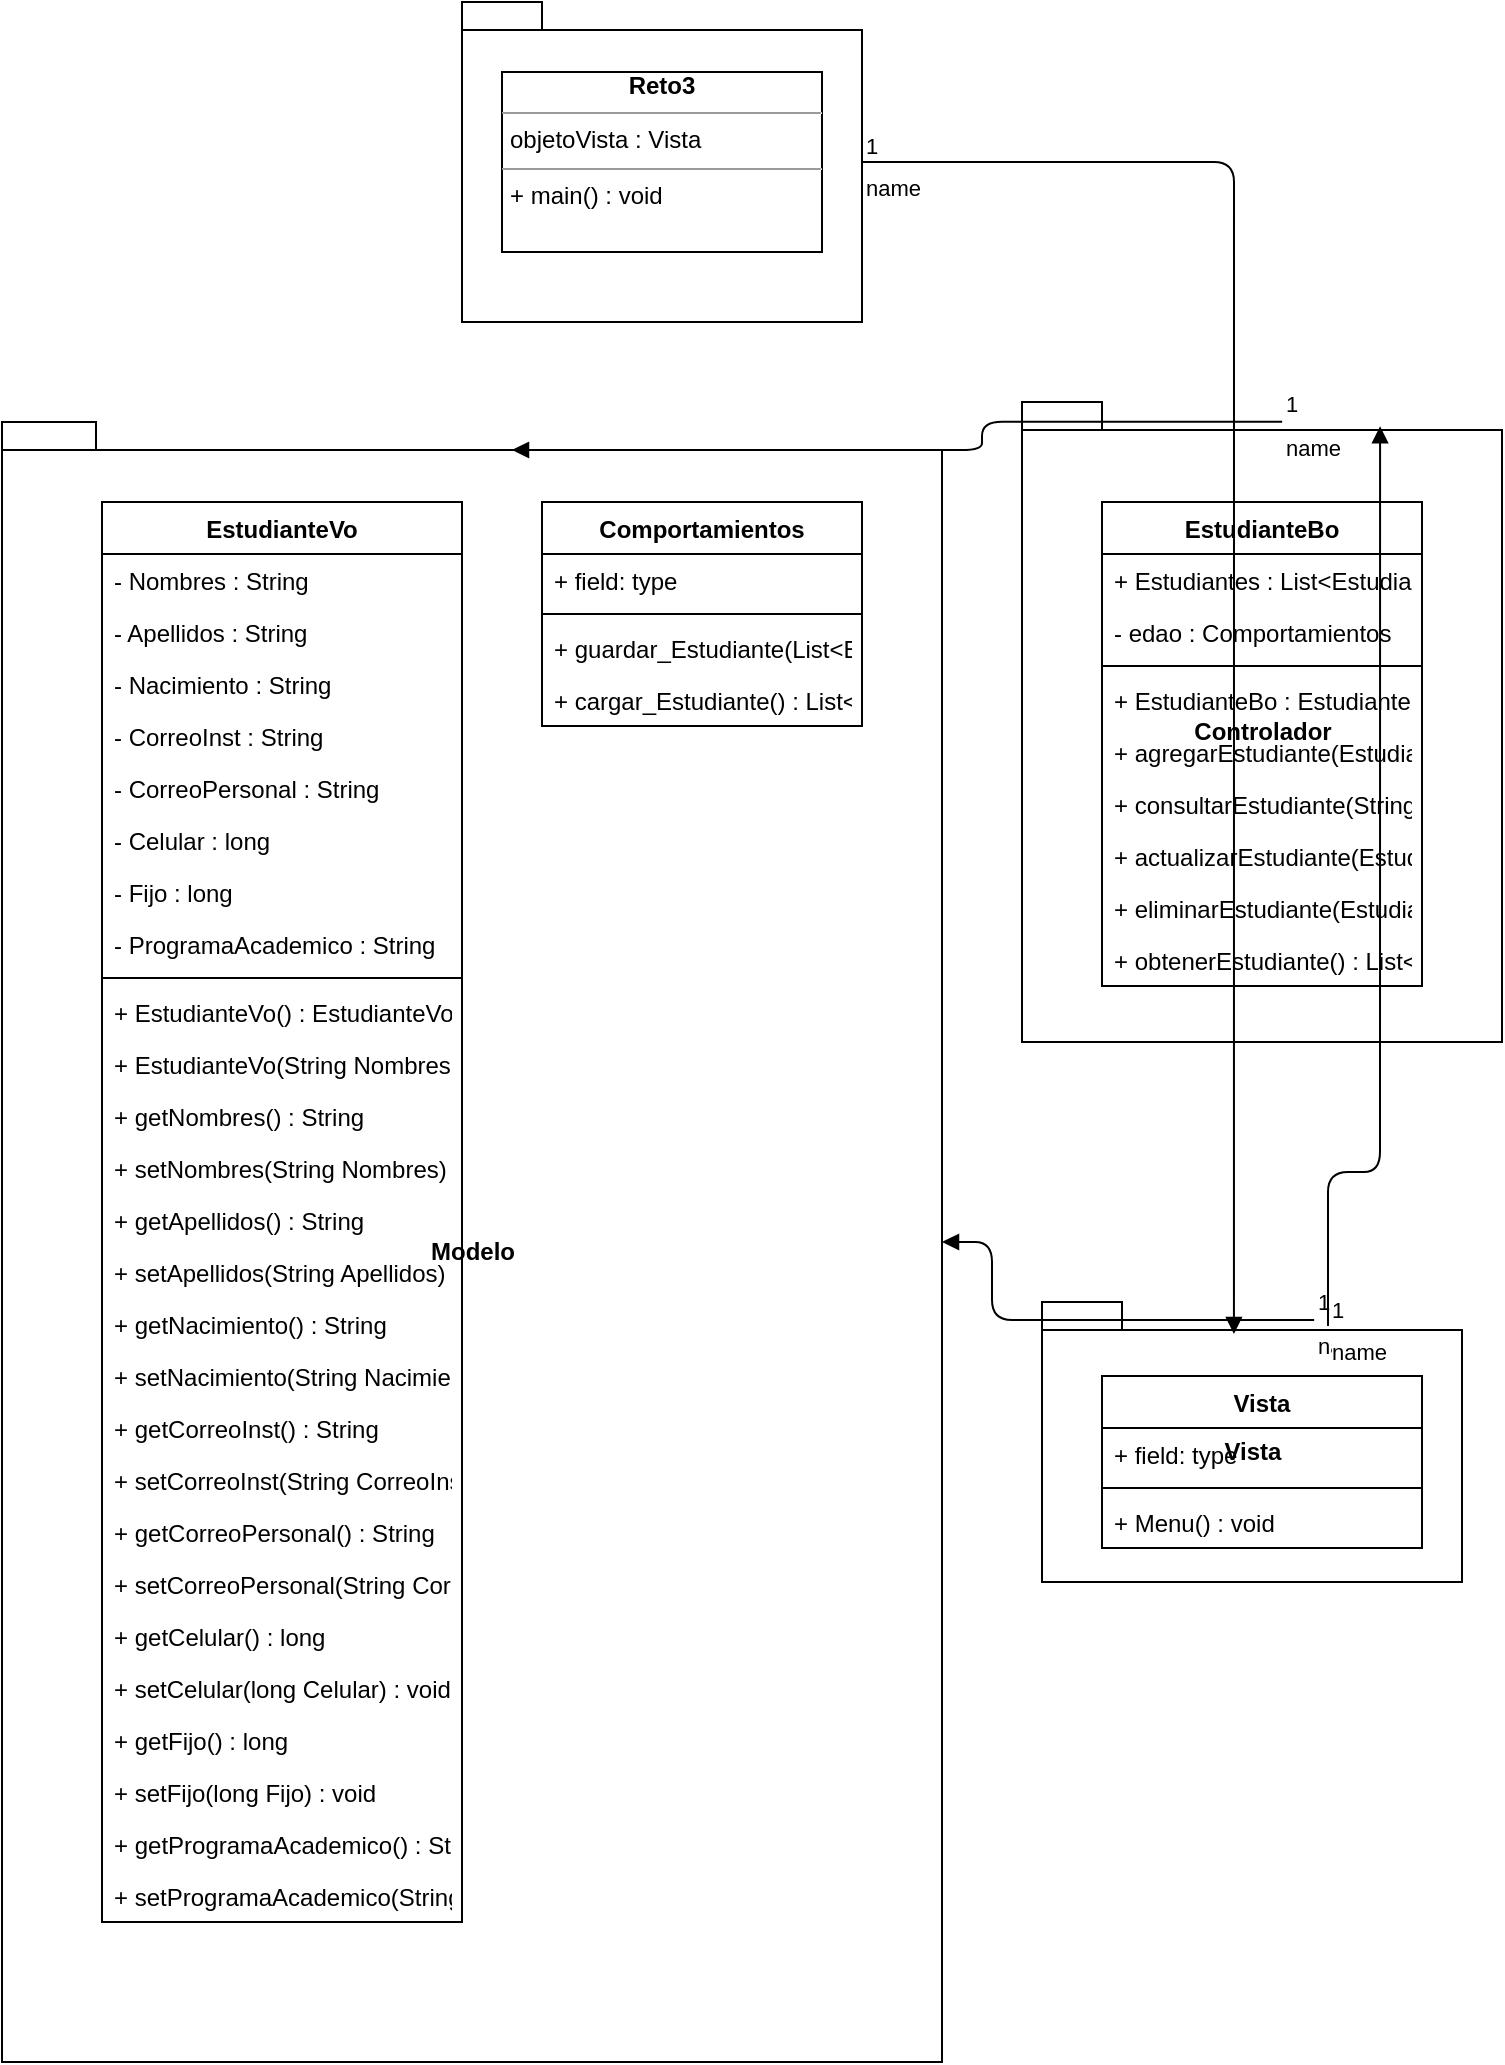 <mxfile version="14.9.2" type="device"><diagram id="2v7eHbk01Thkw6zSsm0x" name="Page-1"><mxGraphModel dx="1210" dy="636" grid="1" gridSize="10" guides="1" tooltips="1" connect="1" arrows="1" fold="1" page="1" pageScale="1" pageWidth="850" pageHeight="1100" math="0" shadow="0"><root><mxCell id="0"/><mxCell id="1" parent="0"/><mxCell id="TP8cKFtraz07zc_V6pTm-1" value="Reto3" style="shape=folder;fontStyle=1;spacingTop=10;tabWidth=40;tabHeight=14;tabPosition=left;html=1;" vertex="1" parent="1"><mxGeometry x="280" y="40" width="200" height="160" as="geometry"/></mxCell><mxCell id="TP8cKFtraz07zc_V6pTm-2" value="&lt;div align=&quot;center&quot;&gt;&lt;b&gt;Reto3&lt;/b&gt;&lt;/div&gt;&lt;hr size=&quot;1&quot;&gt;&lt;p style=&quot;margin: 0px ; margin-left: 4px&quot;&gt;objetoVista : Vista&lt;br&gt;&lt;/p&gt;&lt;hr size=&quot;1&quot;&gt;&lt;p style=&quot;margin: 0px ; margin-left: 4px&quot;&gt;+ main() : void &lt;br&gt;&lt;/p&gt;" style="verticalAlign=top;align=left;overflow=fill;fontSize=12;fontFamily=Helvetica;html=1;" vertex="1" parent="1"><mxGeometry x="300" y="75" width="160" height="90" as="geometry"/></mxCell><mxCell id="TP8cKFtraz07zc_V6pTm-3" value="Modelo" style="shape=folder;fontStyle=1;spacingTop=10;tabWidth=40;tabHeight=14;tabPosition=left;html=1;" vertex="1" parent="1"><mxGeometry x="50" y="250" width="470" height="820" as="geometry"/></mxCell><mxCell id="TP8cKFtraz07zc_V6pTm-4" value="Controlador" style="shape=folder;fontStyle=1;spacingTop=10;tabWidth=40;tabHeight=14;tabPosition=left;html=1;" vertex="1" parent="1"><mxGeometry x="560" y="240" width="240" height="320" as="geometry"/></mxCell><mxCell id="TP8cKFtraz07zc_V6pTm-5" value="Vista" style="shape=folder;fontStyle=1;spacingTop=10;tabWidth=40;tabHeight=14;tabPosition=left;html=1;" vertex="1" parent="1"><mxGeometry x="570" y="690" width="210" height="140" as="geometry"/></mxCell><mxCell id="TP8cKFtraz07zc_V6pTm-6" value="EstudianteVo" style="swimlane;fontStyle=1;align=center;verticalAlign=top;childLayout=stackLayout;horizontal=1;startSize=26;horizontalStack=0;resizeParent=1;resizeParentMax=0;resizeLast=0;collapsible=1;marginBottom=0;" vertex="1" parent="1"><mxGeometry x="100" y="290" width="180" height="710" as="geometry"/></mxCell><mxCell id="TP8cKFtraz07zc_V6pTm-7" value="- Nombres : String" style="text;strokeColor=none;fillColor=none;align=left;verticalAlign=top;spacingLeft=4;spacingRight=4;overflow=hidden;rotatable=0;points=[[0,0.5],[1,0.5]];portConstraint=eastwest;" vertex="1" parent="TP8cKFtraz07zc_V6pTm-6"><mxGeometry y="26" width="180" height="26" as="geometry"/></mxCell><mxCell id="TP8cKFtraz07zc_V6pTm-10" value="- Apellidos : String" style="text;strokeColor=none;fillColor=none;align=left;verticalAlign=top;spacingLeft=4;spacingRight=4;overflow=hidden;rotatable=0;points=[[0,0.5],[1,0.5]];portConstraint=eastwest;" vertex="1" parent="TP8cKFtraz07zc_V6pTm-6"><mxGeometry y="52" width="180" height="26" as="geometry"/></mxCell><mxCell id="TP8cKFtraz07zc_V6pTm-11" value="- Nacimiento : String" style="text;strokeColor=none;fillColor=none;align=left;verticalAlign=top;spacingLeft=4;spacingRight=4;overflow=hidden;rotatable=0;points=[[0,0.5],[1,0.5]];portConstraint=eastwest;" vertex="1" parent="TP8cKFtraz07zc_V6pTm-6"><mxGeometry y="78" width="180" height="26" as="geometry"/></mxCell><mxCell id="TP8cKFtraz07zc_V6pTm-12" value="- CorreoInst : String" style="text;strokeColor=none;fillColor=none;align=left;verticalAlign=top;spacingLeft=4;spacingRight=4;overflow=hidden;rotatable=0;points=[[0,0.5],[1,0.5]];portConstraint=eastwest;" vertex="1" parent="TP8cKFtraz07zc_V6pTm-6"><mxGeometry y="104" width="180" height="26" as="geometry"/></mxCell><mxCell id="TP8cKFtraz07zc_V6pTm-13" value="- CorreoPersonal : String" style="text;strokeColor=none;fillColor=none;align=left;verticalAlign=top;spacingLeft=4;spacingRight=4;overflow=hidden;rotatable=0;points=[[0,0.5],[1,0.5]];portConstraint=eastwest;" vertex="1" parent="TP8cKFtraz07zc_V6pTm-6"><mxGeometry y="130" width="180" height="26" as="geometry"/></mxCell><mxCell id="TP8cKFtraz07zc_V6pTm-14" value="- Celular : long" style="text;strokeColor=none;fillColor=none;align=left;verticalAlign=top;spacingLeft=4;spacingRight=4;overflow=hidden;rotatable=0;points=[[0,0.5],[1,0.5]];portConstraint=eastwest;" vertex="1" parent="TP8cKFtraz07zc_V6pTm-6"><mxGeometry y="156" width="180" height="26" as="geometry"/></mxCell><mxCell id="TP8cKFtraz07zc_V6pTm-15" value="- Fijo : long" style="text;strokeColor=none;fillColor=none;align=left;verticalAlign=top;spacingLeft=4;spacingRight=4;overflow=hidden;rotatable=0;points=[[0,0.5],[1,0.5]];portConstraint=eastwest;" vertex="1" parent="TP8cKFtraz07zc_V6pTm-6"><mxGeometry y="182" width="180" height="26" as="geometry"/></mxCell><mxCell id="TP8cKFtraz07zc_V6pTm-16" value="- ProgramaAcademico : String" style="text;strokeColor=none;fillColor=none;align=left;verticalAlign=top;spacingLeft=4;spacingRight=4;overflow=hidden;rotatable=0;points=[[0,0.5],[1,0.5]];portConstraint=eastwest;" vertex="1" parent="TP8cKFtraz07zc_V6pTm-6"><mxGeometry y="208" width="180" height="26" as="geometry"/></mxCell><mxCell id="TP8cKFtraz07zc_V6pTm-8" value="" style="line;strokeWidth=1;fillColor=none;align=left;verticalAlign=middle;spacingTop=-1;spacingLeft=3;spacingRight=3;rotatable=0;labelPosition=right;points=[];portConstraint=eastwest;" vertex="1" parent="TP8cKFtraz07zc_V6pTm-6"><mxGeometry y="234" width="180" height="8" as="geometry"/></mxCell><mxCell id="TP8cKFtraz07zc_V6pTm-9" value="+ EstudianteVo() : EstudianteVo" style="text;strokeColor=none;fillColor=none;align=left;verticalAlign=top;spacingLeft=4;spacingRight=4;overflow=hidden;rotatable=0;points=[[0,0.5],[1,0.5]];portConstraint=eastwest;" vertex="1" parent="TP8cKFtraz07zc_V6pTm-6"><mxGeometry y="242" width="180" height="26" as="geometry"/></mxCell><mxCell id="TP8cKFtraz07zc_V6pTm-18" value="+ EstudianteVo(String Nombres, String Apellidos, String Nacimiento, String CorreoInst, String CorreoPersonal, long Celular, long Fijo, String ProgramaAcademico) : EstudianteVo" style="text;strokeColor=none;fillColor=none;align=left;verticalAlign=top;spacingLeft=4;spacingRight=4;overflow=hidden;rotatable=0;points=[[0,0.5],[1,0.5]];portConstraint=eastwest;" vertex="1" parent="TP8cKFtraz07zc_V6pTm-6"><mxGeometry y="268" width="180" height="26" as="geometry"/></mxCell><mxCell id="TP8cKFtraz07zc_V6pTm-19" value="+ getNombres() : String" style="text;strokeColor=none;fillColor=none;align=left;verticalAlign=top;spacingLeft=4;spacingRight=4;overflow=hidden;rotatable=0;points=[[0,0.5],[1,0.5]];portConstraint=eastwest;" vertex="1" parent="TP8cKFtraz07zc_V6pTm-6"><mxGeometry y="294" width="180" height="26" as="geometry"/></mxCell><mxCell id="TP8cKFtraz07zc_V6pTm-20" value="+ setNombres(String Nombres) : void" style="text;strokeColor=none;fillColor=none;align=left;verticalAlign=top;spacingLeft=4;spacingRight=4;overflow=hidden;rotatable=0;points=[[0,0.5],[1,0.5]];portConstraint=eastwest;" vertex="1" parent="TP8cKFtraz07zc_V6pTm-6"><mxGeometry y="320" width="180" height="26" as="geometry"/></mxCell><mxCell id="TP8cKFtraz07zc_V6pTm-22" value="+ getApellidos() : String" style="text;strokeColor=none;fillColor=none;align=left;verticalAlign=top;spacingLeft=4;spacingRight=4;overflow=hidden;rotatable=0;points=[[0,0.5],[1,0.5]];portConstraint=eastwest;" vertex="1" parent="TP8cKFtraz07zc_V6pTm-6"><mxGeometry y="346" width="180" height="26" as="geometry"/></mxCell><mxCell id="TP8cKFtraz07zc_V6pTm-23" value="+ setApellidos(String Apellidos) : void" style="text;strokeColor=none;fillColor=none;align=left;verticalAlign=top;spacingLeft=4;spacingRight=4;overflow=hidden;rotatable=0;points=[[0,0.5],[1,0.5]];portConstraint=eastwest;" vertex="1" parent="TP8cKFtraz07zc_V6pTm-6"><mxGeometry y="372" width="180" height="26" as="geometry"/></mxCell><mxCell id="TP8cKFtraz07zc_V6pTm-24" value="+ getNacimiento() : String" style="text;strokeColor=none;fillColor=none;align=left;verticalAlign=top;spacingLeft=4;spacingRight=4;overflow=hidden;rotatable=0;points=[[0,0.5],[1,0.5]];portConstraint=eastwest;" vertex="1" parent="TP8cKFtraz07zc_V6pTm-6"><mxGeometry y="398" width="180" height="26" as="geometry"/></mxCell><mxCell id="TP8cKFtraz07zc_V6pTm-25" value="+ setNacimiento(String Nacimiento) : void" style="text;strokeColor=none;fillColor=none;align=left;verticalAlign=top;spacingLeft=4;spacingRight=4;overflow=hidden;rotatable=0;points=[[0,0.5],[1,0.5]];portConstraint=eastwest;" vertex="1" parent="TP8cKFtraz07zc_V6pTm-6"><mxGeometry y="424" width="180" height="26" as="geometry"/></mxCell><mxCell id="TP8cKFtraz07zc_V6pTm-26" value="+ getCorreoInst() : String" style="text;strokeColor=none;fillColor=none;align=left;verticalAlign=top;spacingLeft=4;spacingRight=4;overflow=hidden;rotatable=0;points=[[0,0.5],[1,0.5]];portConstraint=eastwest;" vertex="1" parent="TP8cKFtraz07zc_V6pTm-6"><mxGeometry y="450" width="180" height="26" as="geometry"/></mxCell><mxCell id="TP8cKFtraz07zc_V6pTm-27" value="+ setCorreoInst(String CorreoInst) : void" style="text;strokeColor=none;fillColor=none;align=left;verticalAlign=top;spacingLeft=4;spacingRight=4;overflow=hidden;rotatable=0;points=[[0,0.5],[1,0.5]];portConstraint=eastwest;" vertex="1" parent="TP8cKFtraz07zc_V6pTm-6"><mxGeometry y="476" width="180" height="26" as="geometry"/></mxCell><mxCell id="TP8cKFtraz07zc_V6pTm-28" value="+ getCorreoPersonal() : String" style="text;strokeColor=none;fillColor=none;align=left;verticalAlign=top;spacingLeft=4;spacingRight=4;overflow=hidden;rotatable=0;points=[[0,0.5],[1,0.5]];portConstraint=eastwest;" vertex="1" parent="TP8cKFtraz07zc_V6pTm-6"><mxGeometry y="502" width="180" height="26" as="geometry"/></mxCell><mxCell id="TP8cKFtraz07zc_V6pTm-29" value="+ setCorreoPersonal(String CorreoPersonal) : void" style="text;strokeColor=none;fillColor=none;align=left;verticalAlign=top;spacingLeft=4;spacingRight=4;overflow=hidden;rotatable=0;points=[[0,0.5],[1,0.5]];portConstraint=eastwest;" vertex="1" parent="TP8cKFtraz07zc_V6pTm-6"><mxGeometry y="528" width="180" height="26" as="geometry"/></mxCell><mxCell id="TP8cKFtraz07zc_V6pTm-30" value="+ getCelular() : long" style="text;strokeColor=none;fillColor=none;align=left;verticalAlign=top;spacingLeft=4;spacingRight=4;overflow=hidden;rotatable=0;points=[[0,0.5],[1,0.5]];portConstraint=eastwest;" vertex="1" parent="TP8cKFtraz07zc_V6pTm-6"><mxGeometry y="554" width="180" height="26" as="geometry"/></mxCell><mxCell id="TP8cKFtraz07zc_V6pTm-31" value="+ setCelular(long Celular) : void" style="text;strokeColor=none;fillColor=none;align=left;verticalAlign=top;spacingLeft=4;spacingRight=4;overflow=hidden;rotatable=0;points=[[0,0.5],[1,0.5]];portConstraint=eastwest;" vertex="1" parent="TP8cKFtraz07zc_V6pTm-6"><mxGeometry y="580" width="180" height="26" as="geometry"/></mxCell><mxCell id="TP8cKFtraz07zc_V6pTm-32" value="+ getFijo() : long" style="text;strokeColor=none;fillColor=none;align=left;verticalAlign=top;spacingLeft=4;spacingRight=4;overflow=hidden;rotatable=0;points=[[0,0.5],[1,0.5]];portConstraint=eastwest;" vertex="1" parent="TP8cKFtraz07zc_V6pTm-6"><mxGeometry y="606" width="180" height="26" as="geometry"/></mxCell><mxCell id="TP8cKFtraz07zc_V6pTm-33" value="+ setFijo(long Fijo) : void" style="text;strokeColor=none;fillColor=none;align=left;verticalAlign=top;spacingLeft=4;spacingRight=4;overflow=hidden;rotatable=0;points=[[0,0.5],[1,0.5]];portConstraint=eastwest;" vertex="1" parent="TP8cKFtraz07zc_V6pTm-6"><mxGeometry y="632" width="180" height="26" as="geometry"/></mxCell><mxCell id="TP8cKFtraz07zc_V6pTm-34" value="+ getProgramaAcademico() : String" style="text;strokeColor=none;fillColor=none;align=left;verticalAlign=top;spacingLeft=4;spacingRight=4;overflow=hidden;rotatable=0;points=[[0,0.5],[1,0.5]];portConstraint=eastwest;" vertex="1" parent="TP8cKFtraz07zc_V6pTm-6"><mxGeometry y="658" width="180" height="26" as="geometry"/></mxCell><mxCell id="TP8cKFtraz07zc_V6pTm-35" value="+ setProgramaAcademico(String ProgramaAcademico) : void" style="text;strokeColor=none;fillColor=none;align=left;verticalAlign=top;spacingLeft=4;spacingRight=4;overflow=hidden;rotatable=0;points=[[0,0.5],[1,0.5]];portConstraint=eastwest;" vertex="1" parent="TP8cKFtraz07zc_V6pTm-6"><mxGeometry y="684" width="180" height="26" as="geometry"/></mxCell><mxCell id="TP8cKFtraz07zc_V6pTm-36" value="Comportamientos" style="swimlane;fontStyle=1;align=center;verticalAlign=top;childLayout=stackLayout;horizontal=1;startSize=26;horizontalStack=0;resizeParent=1;resizeParentMax=0;resizeLast=0;collapsible=1;marginBottom=0;" vertex="1" parent="1"><mxGeometry x="320" y="290" width="160" height="112" as="geometry"/></mxCell><mxCell id="TP8cKFtraz07zc_V6pTm-37" value="+ field: type" style="text;strokeColor=none;fillColor=none;align=left;verticalAlign=top;spacingLeft=4;spacingRight=4;overflow=hidden;rotatable=0;points=[[0,0.5],[1,0.5]];portConstraint=eastwest;" vertex="1" parent="TP8cKFtraz07zc_V6pTm-36"><mxGeometry y="26" width="160" height="26" as="geometry"/></mxCell><mxCell id="TP8cKFtraz07zc_V6pTm-38" value="" style="line;strokeWidth=1;fillColor=none;align=left;verticalAlign=middle;spacingTop=-1;spacingLeft=3;spacingRight=3;rotatable=0;labelPosition=right;points=[];portConstraint=eastwest;" vertex="1" parent="TP8cKFtraz07zc_V6pTm-36"><mxGeometry y="52" width="160" height="8" as="geometry"/></mxCell><mxCell id="TP8cKFtraz07zc_V6pTm-39" value="+ guardar_Estudiante(List&lt;EstudianteVo&gt; estudiante) : void" style="text;strokeColor=none;fillColor=none;align=left;verticalAlign=top;spacingLeft=4;spacingRight=4;overflow=hidden;rotatable=0;points=[[0,0.5],[1,0.5]];portConstraint=eastwest;" vertex="1" parent="TP8cKFtraz07zc_V6pTm-36"><mxGeometry y="60" width="160" height="26" as="geometry"/></mxCell><mxCell id="TP8cKFtraz07zc_V6pTm-40" value="+ cargar_Estudiante() : List&lt;EstudianteVo&gt;" style="text;strokeColor=none;fillColor=none;align=left;verticalAlign=top;spacingLeft=4;spacingRight=4;overflow=hidden;rotatable=0;points=[[0,0.5],[1,0.5]];portConstraint=eastwest;" vertex="1" parent="TP8cKFtraz07zc_V6pTm-36"><mxGeometry y="86" width="160" height="26" as="geometry"/></mxCell><mxCell id="TP8cKFtraz07zc_V6pTm-41" value="EstudianteBo" style="swimlane;fontStyle=1;align=center;verticalAlign=top;childLayout=stackLayout;horizontal=1;startSize=26;horizontalStack=0;resizeParent=1;resizeParentMax=0;resizeLast=0;collapsible=1;marginBottom=0;" vertex="1" parent="1"><mxGeometry x="600" y="290" width="160" height="242" as="geometry"/></mxCell><mxCell id="TP8cKFtraz07zc_V6pTm-42" value="+ Estudiantes : List&lt;EstudianteVo&gt;" style="text;strokeColor=none;fillColor=none;align=left;verticalAlign=top;spacingLeft=4;spacingRight=4;overflow=hidden;rotatable=0;points=[[0,0.5],[1,0.5]];portConstraint=eastwest;" vertex="1" parent="TP8cKFtraz07zc_V6pTm-41"><mxGeometry y="26" width="160" height="26" as="geometry"/></mxCell><mxCell id="TP8cKFtraz07zc_V6pTm-45" value="- edao : Comportamientos" style="text;strokeColor=none;fillColor=none;align=left;verticalAlign=top;spacingLeft=4;spacingRight=4;overflow=hidden;rotatable=0;points=[[0,0.5],[1,0.5]];portConstraint=eastwest;" vertex="1" parent="TP8cKFtraz07zc_V6pTm-41"><mxGeometry y="52" width="160" height="26" as="geometry"/></mxCell><mxCell id="TP8cKFtraz07zc_V6pTm-43" value="" style="line;strokeWidth=1;fillColor=none;align=left;verticalAlign=middle;spacingTop=-1;spacingLeft=3;spacingRight=3;rotatable=0;labelPosition=right;points=[];portConstraint=eastwest;" vertex="1" parent="TP8cKFtraz07zc_V6pTm-41"><mxGeometry y="78" width="160" height="8" as="geometry"/></mxCell><mxCell id="TP8cKFtraz07zc_V6pTm-44" value="+ EstudianteBo : EstudianteBo" style="text;strokeColor=none;fillColor=none;align=left;verticalAlign=top;spacingLeft=4;spacingRight=4;overflow=hidden;rotatable=0;points=[[0,0.5],[1,0.5]];portConstraint=eastwest;" vertex="1" parent="TP8cKFtraz07zc_V6pTm-41"><mxGeometry y="86" width="160" height="26" as="geometry"/></mxCell><mxCell id="TP8cKFtraz07zc_V6pTm-46" value="+ agregarEstudiante(EstudianteVo estudiante) : void" style="text;strokeColor=none;fillColor=none;align=left;verticalAlign=top;spacingLeft=4;spacingRight=4;overflow=hidden;rotatable=0;points=[[0,0.5],[1,0.5]];portConstraint=eastwest;" vertex="1" parent="TP8cKFtraz07zc_V6pTm-41"><mxGeometry y="112" width="160" height="26" as="geometry"/></mxCell><mxCell id="TP8cKFtraz07zc_V6pTm-47" value="+ consultarEstudiante(String CorreoInst) : EstudianteVo" style="text;strokeColor=none;fillColor=none;align=left;verticalAlign=top;spacingLeft=4;spacingRight=4;overflow=hidden;rotatable=0;points=[[0,0.5],[1,0.5]];portConstraint=eastwest;" vertex="1" parent="TP8cKFtraz07zc_V6pTm-41"><mxGeometry y="138" width="160" height="26" as="geometry"/></mxCell><mxCell id="TP8cKFtraz07zc_V6pTm-48" value="+ actualizarEstudiante(EstudianteVo estudiante) : void" style="text;strokeColor=none;fillColor=none;align=left;verticalAlign=top;spacingLeft=4;spacingRight=4;overflow=hidden;rotatable=0;points=[[0,0.5],[1,0.5]];portConstraint=eastwest;" vertex="1" parent="TP8cKFtraz07zc_V6pTm-41"><mxGeometry y="164" width="160" height="26" as="geometry"/></mxCell><mxCell id="TP8cKFtraz07zc_V6pTm-49" value="+ eliminarEstudiante(EstudianteVo estudiante) : void" style="text;strokeColor=none;fillColor=none;align=left;verticalAlign=top;spacingLeft=4;spacingRight=4;overflow=hidden;rotatable=0;points=[[0,0.5],[1,0.5]];portConstraint=eastwest;" vertex="1" parent="TP8cKFtraz07zc_V6pTm-41"><mxGeometry y="190" width="160" height="26" as="geometry"/></mxCell><mxCell id="TP8cKFtraz07zc_V6pTm-50" value="+ obtenerEstudiante() : List&lt;EstudianteVo&gt;" style="text;strokeColor=none;fillColor=none;align=left;verticalAlign=top;spacingLeft=4;spacingRight=4;overflow=hidden;rotatable=0;points=[[0,0.5],[1,0.5]];portConstraint=eastwest;" vertex="1" parent="TP8cKFtraz07zc_V6pTm-41"><mxGeometry y="216" width="160" height="26" as="geometry"/></mxCell><mxCell id="TP8cKFtraz07zc_V6pTm-52" value="Vista" style="swimlane;fontStyle=1;align=center;verticalAlign=top;childLayout=stackLayout;horizontal=1;startSize=26;horizontalStack=0;resizeParent=1;resizeParentMax=0;resizeLast=0;collapsible=1;marginBottom=0;" vertex="1" parent="1"><mxGeometry x="600" y="727" width="160" height="86" as="geometry"/></mxCell><mxCell id="TP8cKFtraz07zc_V6pTm-53" value="+ field: type" style="text;strokeColor=none;fillColor=none;align=left;verticalAlign=top;spacingLeft=4;spacingRight=4;overflow=hidden;rotatable=0;points=[[0,0.5],[1,0.5]];portConstraint=eastwest;" vertex="1" parent="TP8cKFtraz07zc_V6pTm-52"><mxGeometry y="26" width="160" height="26" as="geometry"/></mxCell><mxCell id="TP8cKFtraz07zc_V6pTm-54" value="" style="line;strokeWidth=1;fillColor=none;align=left;verticalAlign=middle;spacingTop=-1;spacingLeft=3;spacingRight=3;rotatable=0;labelPosition=right;points=[];portConstraint=eastwest;" vertex="1" parent="TP8cKFtraz07zc_V6pTm-52"><mxGeometry y="52" width="160" height="8" as="geometry"/></mxCell><mxCell id="TP8cKFtraz07zc_V6pTm-55" value="+ Menu() : void" style="text;strokeColor=none;fillColor=none;align=left;verticalAlign=top;spacingLeft=4;spacingRight=4;overflow=hidden;rotatable=0;points=[[0,0.5],[1,0.5]];portConstraint=eastwest;" vertex="1" parent="TP8cKFtraz07zc_V6pTm-52"><mxGeometry y="60" width="160" height="26" as="geometry"/></mxCell><mxCell id="TP8cKFtraz07zc_V6pTm-56" value="name" style="endArrow=block;endFill=1;html=1;edgeStyle=orthogonalEdgeStyle;align=left;verticalAlign=top;exitX=0.542;exitY=0.031;exitDx=0;exitDy=0;exitPerimeter=0;entryX=0;entryY=0;entryDx=255;entryDy=14;entryPerimeter=0;" edge="1" parent="1" source="TP8cKFtraz07zc_V6pTm-4" target="TP8cKFtraz07zc_V6pTm-3"><mxGeometry x="-1" relative="1" as="geometry"><mxPoint x="345" y="220" as="sourcePoint"/><mxPoint x="505" y="220" as="targetPoint"/></mxGeometry></mxCell><mxCell id="TP8cKFtraz07zc_V6pTm-57" value="1" style="edgeLabel;resizable=0;html=1;align=left;verticalAlign=bottom;" connectable="0" vertex="1" parent="TP8cKFtraz07zc_V6pTm-56"><mxGeometry x="-1" relative="1" as="geometry"/></mxCell><mxCell id="TP8cKFtraz07zc_V6pTm-58" value="name" style="endArrow=block;endFill=1;html=1;edgeStyle=orthogonalEdgeStyle;align=left;verticalAlign=top;exitX=0.648;exitY=0.064;exitDx=0;exitDy=0;exitPerimeter=0;" edge="1" parent="1" source="TP8cKFtraz07zc_V6pTm-5" target="TP8cKFtraz07zc_V6pTm-3"><mxGeometry x="-1" relative="1" as="geometry"><mxPoint x="500" y="560" as="sourcePoint"/><mxPoint x="340" y="560" as="targetPoint"/></mxGeometry></mxCell><mxCell id="TP8cKFtraz07zc_V6pTm-59" value="1" style="edgeLabel;resizable=0;html=1;align=left;verticalAlign=bottom;" connectable="0" vertex="1" parent="TP8cKFtraz07zc_V6pTm-58"><mxGeometry x="-1" relative="1" as="geometry"/></mxCell><mxCell id="TP8cKFtraz07zc_V6pTm-60" value="name" style="endArrow=block;endFill=1;html=1;edgeStyle=orthogonalEdgeStyle;align=left;verticalAlign=top;exitX=0.681;exitY=0.086;exitDx=0;exitDy=0;exitPerimeter=0;entryX=0.746;entryY=0.038;entryDx=0;entryDy=0;entryPerimeter=0;" edge="1" parent="1" source="TP8cKFtraz07zc_V6pTm-5" target="TP8cKFtraz07zc_V6pTm-4"><mxGeometry x="-1" relative="1" as="geometry"><mxPoint x="340" y="560" as="sourcePoint"/><mxPoint x="500" y="560" as="targetPoint"/></mxGeometry></mxCell><mxCell id="TP8cKFtraz07zc_V6pTm-61" value="1" style="edgeLabel;resizable=0;html=1;align=left;verticalAlign=bottom;" connectable="0" vertex="1" parent="TP8cKFtraz07zc_V6pTm-60"><mxGeometry x="-1" relative="1" as="geometry"/></mxCell><mxCell id="TP8cKFtraz07zc_V6pTm-62" value="name" style="endArrow=block;endFill=1;html=1;edgeStyle=orthogonalEdgeStyle;align=left;verticalAlign=top;entryX=0.457;entryY=0.114;entryDx=0;entryDy=0;entryPerimeter=0;" edge="1" parent="1" source="TP8cKFtraz07zc_V6pTm-1" target="TP8cKFtraz07zc_V6pTm-5"><mxGeometry x="-1" relative="1" as="geometry"><mxPoint x="340" y="560" as="sourcePoint"/><mxPoint x="500" y="560" as="targetPoint"/></mxGeometry></mxCell><mxCell id="TP8cKFtraz07zc_V6pTm-63" value="1" style="edgeLabel;resizable=0;html=1;align=left;verticalAlign=bottom;" connectable="0" vertex="1" parent="TP8cKFtraz07zc_V6pTm-62"><mxGeometry x="-1" relative="1" as="geometry"/></mxCell></root></mxGraphModel></diagram></mxfile>